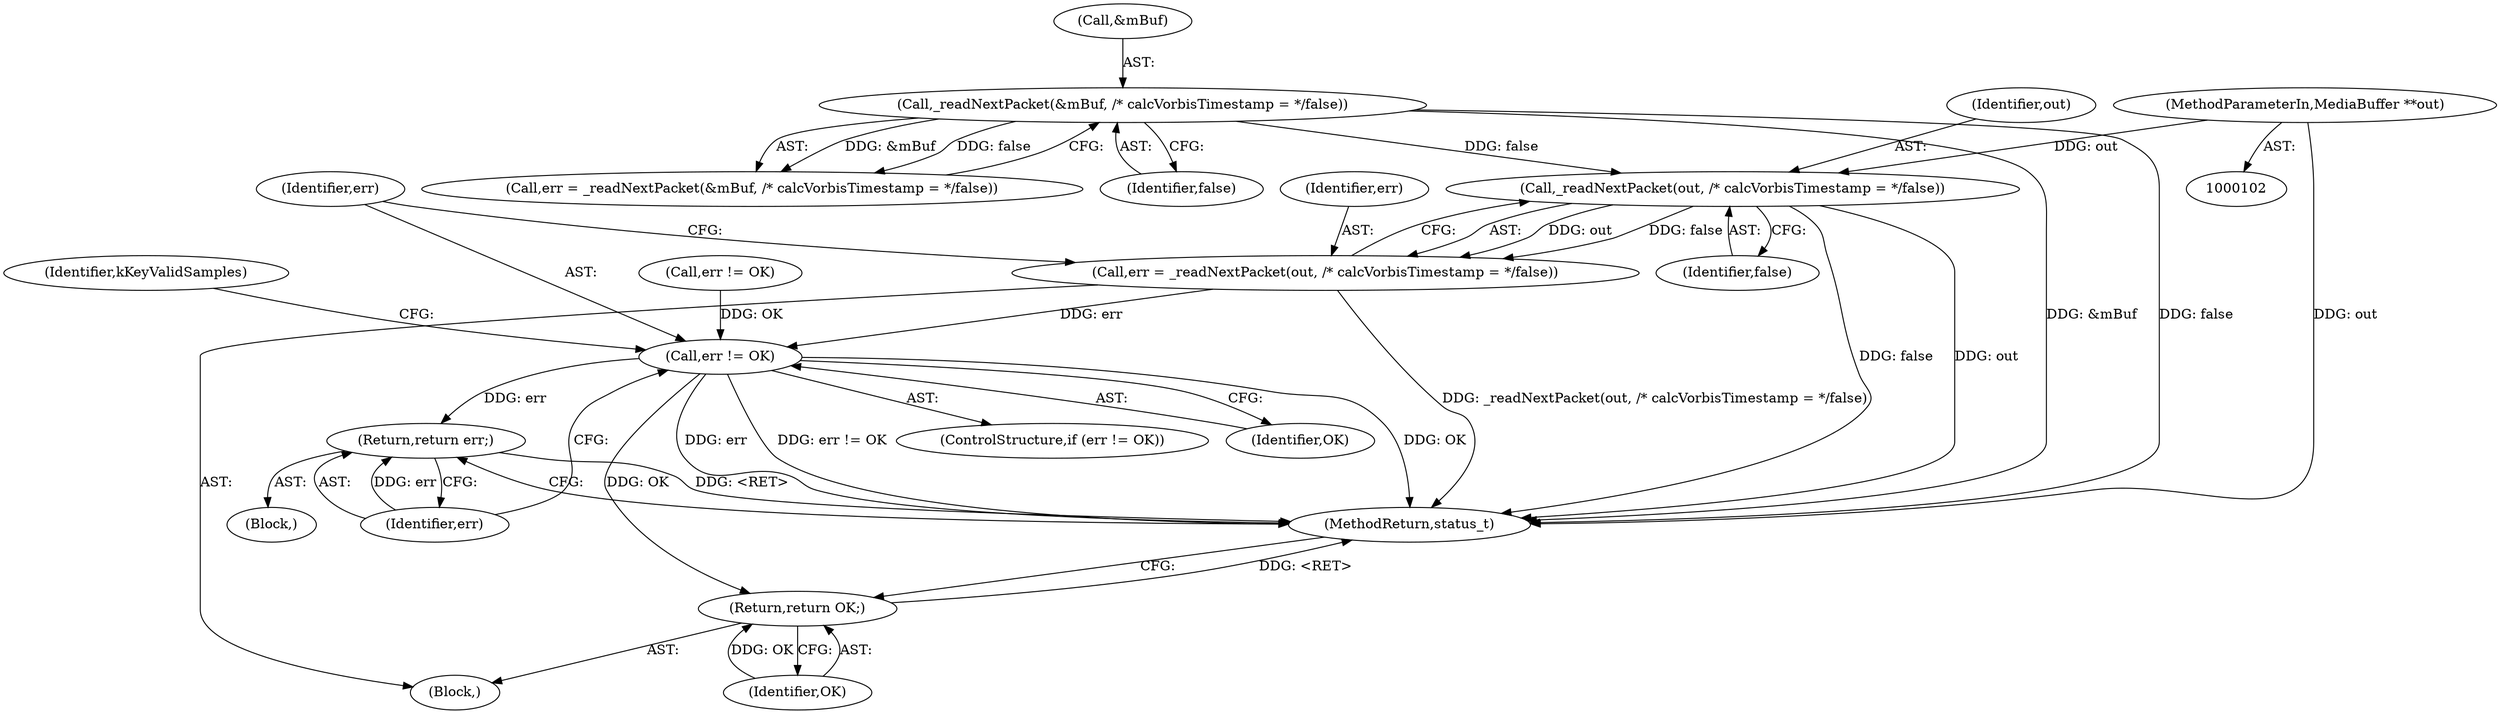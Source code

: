 digraph "0_Android_d07f5c14e811951ff9b411ceb84e7288e0d04aaf@API" {
"1000198" [label="(Call,_readNextPacket(out, /* calcVorbisTimestamp = */false))"];
"1000103" [label="(MethodParameterIn,MediaBuffer **out)"];
"1000129" [label="(Call,_readNextPacket(&mBuf, /* calcVorbisTimestamp = */false))"];
"1000196" [label="(Call,err = _readNextPacket(out, /* calcVorbisTimestamp = */false))"];
"1000202" [label="(Call,err != OK)"];
"1000206" [label="(Return,return err;)"];
"1000250" [label="(Return,return OK;)"];
"1000204" [label="(Identifier,OK)"];
"1000252" [label="(MethodReturn,status_t)"];
"1000250" [label="(Return,return OK;)"];
"1000201" [label="(ControlStructure,if (err != OK))"];
"1000211" [label="(Identifier,kKeyValidSamples)"];
"1000202" [label="(Call,err != OK)"];
"1000198" [label="(Call,_readNextPacket(out, /* calcVorbisTimestamp = */false))"];
"1000129" [label="(Call,_readNextPacket(&mBuf, /* calcVorbisTimestamp = */false))"];
"1000197" [label="(Identifier,err)"];
"1000127" [label="(Call,err = _readNextPacket(&mBuf, /* calcVorbisTimestamp = */false))"];
"1000132" [label="(Identifier,false)"];
"1000104" [label="(Block,)"];
"1000200" [label="(Identifier,false)"];
"1000199" [label="(Identifier,out)"];
"1000206" [label="(Return,return err;)"];
"1000103" [label="(MethodParameterIn,MediaBuffer **out)"];
"1000135" [label="(Call,err != OK)"];
"1000203" [label="(Identifier,err)"];
"1000205" [label="(Block,)"];
"1000196" [label="(Call,err = _readNextPacket(out, /* calcVorbisTimestamp = */false))"];
"1000251" [label="(Identifier,OK)"];
"1000207" [label="(Identifier,err)"];
"1000130" [label="(Call,&mBuf)"];
"1000198" -> "1000196"  [label="AST: "];
"1000198" -> "1000200"  [label="CFG: "];
"1000199" -> "1000198"  [label="AST: "];
"1000200" -> "1000198"  [label="AST: "];
"1000196" -> "1000198"  [label="CFG: "];
"1000198" -> "1000252"  [label="DDG: false"];
"1000198" -> "1000252"  [label="DDG: out"];
"1000198" -> "1000196"  [label="DDG: out"];
"1000198" -> "1000196"  [label="DDG: false"];
"1000103" -> "1000198"  [label="DDG: out"];
"1000129" -> "1000198"  [label="DDG: false"];
"1000103" -> "1000102"  [label="AST: "];
"1000103" -> "1000252"  [label="DDG: out"];
"1000129" -> "1000127"  [label="AST: "];
"1000129" -> "1000132"  [label="CFG: "];
"1000130" -> "1000129"  [label="AST: "];
"1000132" -> "1000129"  [label="AST: "];
"1000127" -> "1000129"  [label="CFG: "];
"1000129" -> "1000252"  [label="DDG: &mBuf"];
"1000129" -> "1000252"  [label="DDG: false"];
"1000129" -> "1000127"  [label="DDG: &mBuf"];
"1000129" -> "1000127"  [label="DDG: false"];
"1000196" -> "1000104"  [label="AST: "];
"1000197" -> "1000196"  [label="AST: "];
"1000203" -> "1000196"  [label="CFG: "];
"1000196" -> "1000252"  [label="DDG: _readNextPacket(out, /* calcVorbisTimestamp = */false)"];
"1000196" -> "1000202"  [label="DDG: err"];
"1000202" -> "1000201"  [label="AST: "];
"1000202" -> "1000204"  [label="CFG: "];
"1000203" -> "1000202"  [label="AST: "];
"1000204" -> "1000202"  [label="AST: "];
"1000207" -> "1000202"  [label="CFG: "];
"1000211" -> "1000202"  [label="CFG: "];
"1000202" -> "1000252"  [label="DDG: err"];
"1000202" -> "1000252"  [label="DDG: err != OK"];
"1000202" -> "1000252"  [label="DDG: OK"];
"1000135" -> "1000202"  [label="DDG: OK"];
"1000202" -> "1000206"  [label="DDG: err"];
"1000202" -> "1000250"  [label="DDG: OK"];
"1000206" -> "1000205"  [label="AST: "];
"1000206" -> "1000207"  [label="CFG: "];
"1000207" -> "1000206"  [label="AST: "];
"1000252" -> "1000206"  [label="CFG: "];
"1000206" -> "1000252"  [label="DDG: <RET>"];
"1000207" -> "1000206"  [label="DDG: err"];
"1000250" -> "1000104"  [label="AST: "];
"1000250" -> "1000251"  [label="CFG: "];
"1000251" -> "1000250"  [label="AST: "];
"1000252" -> "1000250"  [label="CFG: "];
"1000250" -> "1000252"  [label="DDG: <RET>"];
"1000251" -> "1000250"  [label="DDG: OK"];
}
